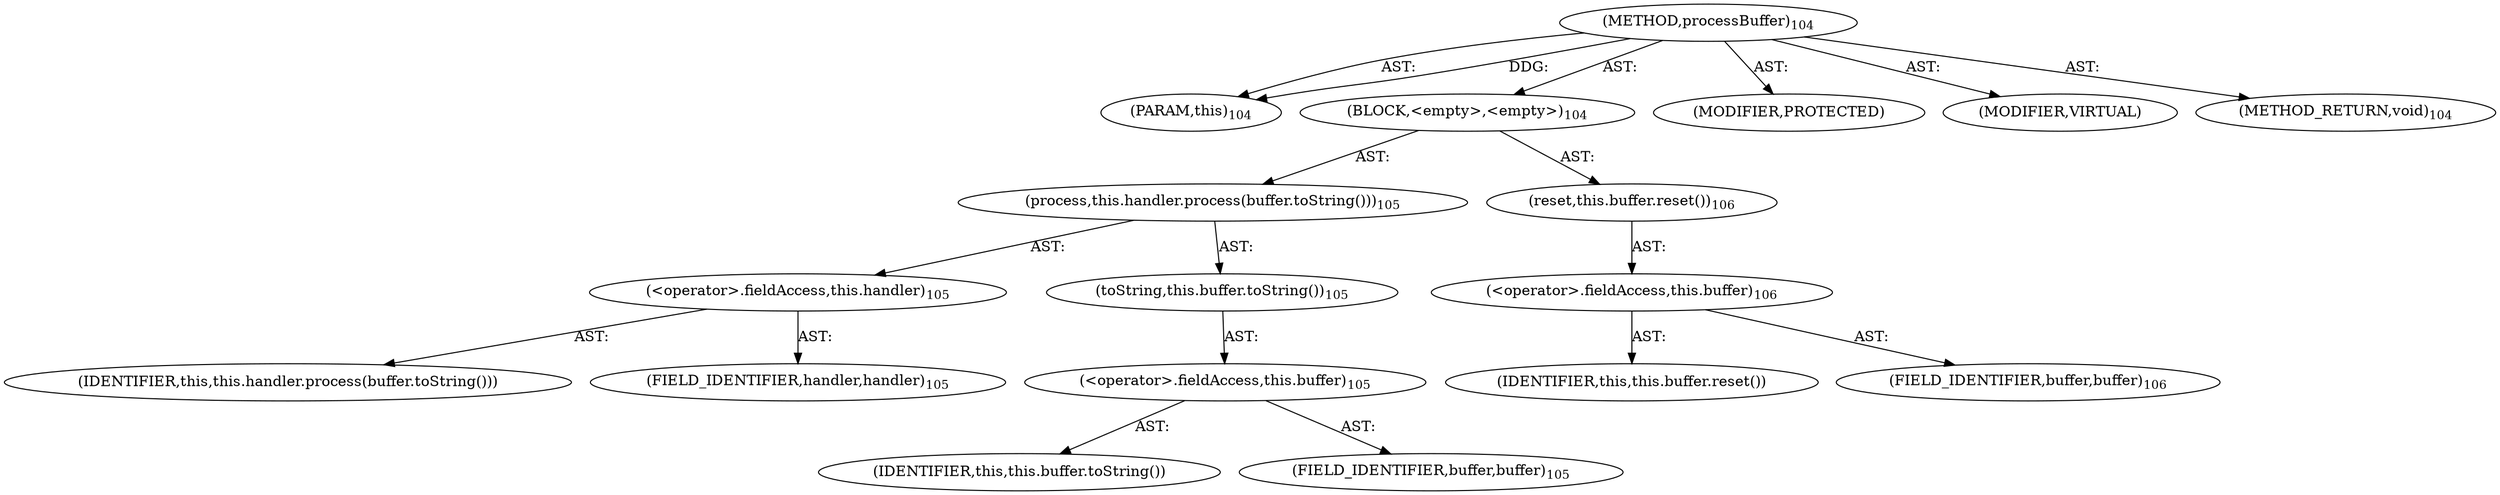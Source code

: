 digraph "processBuffer" {  
"111669149698" [label = <(METHOD,processBuffer)<SUB>104</SUB>> ]
"115964116997" [label = <(PARAM,this)<SUB>104</SUB>> ]
"25769803781" [label = <(BLOCK,&lt;empty&gt;,&lt;empty&gt;)<SUB>104</SUB>> ]
"30064771094" [label = <(process,this.handler.process(buffer.toString()))<SUB>105</SUB>> ]
"30064771095" [label = <(&lt;operator&gt;.fieldAccess,this.handler)<SUB>105</SUB>> ]
"68719476752" [label = <(IDENTIFIER,this,this.handler.process(buffer.toString()))> ]
"55834574855" [label = <(FIELD_IDENTIFIER,handler,handler)<SUB>105</SUB>> ]
"30064771096" [label = <(toString,this.buffer.toString())<SUB>105</SUB>> ]
"30064771097" [label = <(&lt;operator&gt;.fieldAccess,this.buffer)<SUB>105</SUB>> ]
"68719476753" [label = <(IDENTIFIER,this,this.buffer.toString())> ]
"55834574856" [label = <(FIELD_IDENTIFIER,buffer,buffer)<SUB>105</SUB>> ]
"30064771098" [label = <(reset,this.buffer.reset())<SUB>106</SUB>> ]
"30064771099" [label = <(&lt;operator&gt;.fieldAccess,this.buffer)<SUB>106</SUB>> ]
"68719476754" [label = <(IDENTIFIER,this,this.buffer.reset())> ]
"55834574857" [label = <(FIELD_IDENTIFIER,buffer,buffer)<SUB>106</SUB>> ]
"133143986183" [label = <(MODIFIER,PROTECTED)> ]
"133143986184" [label = <(MODIFIER,VIRTUAL)> ]
"128849018882" [label = <(METHOD_RETURN,void)<SUB>104</SUB>> ]
  "111669149698" -> "115964116997"  [ label = "AST: "] 
  "111669149698" -> "25769803781"  [ label = "AST: "] 
  "111669149698" -> "133143986183"  [ label = "AST: "] 
  "111669149698" -> "133143986184"  [ label = "AST: "] 
  "111669149698" -> "128849018882"  [ label = "AST: "] 
  "25769803781" -> "30064771094"  [ label = "AST: "] 
  "25769803781" -> "30064771098"  [ label = "AST: "] 
  "30064771094" -> "30064771095"  [ label = "AST: "] 
  "30064771094" -> "30064771096"  [ label = "AST: "] 
  "30064771095" -> "68719476752"  [ label = "AST: "] 
  "30064771095" -> "55834574855"  [ label = "AST: "] 
  "30064771096" -> "30064771097"  [ label = "AST: "] 
  "30064771097" -> "68719476753"  [ label = "AST: "] 
  "30064771097" -> "55834574856"  [ label = "AST: "] 
  "30064771098" -> "30064771099"  [ label = "AST: "] 
  "30064771099" -> "68719476754"  [ label = "AST: "] 
  "30064771099" -> "55834574857"  [ label = "AST: "] 
  "111669149698" -> "115964116997"  [ label = "DDG: "] 
}
